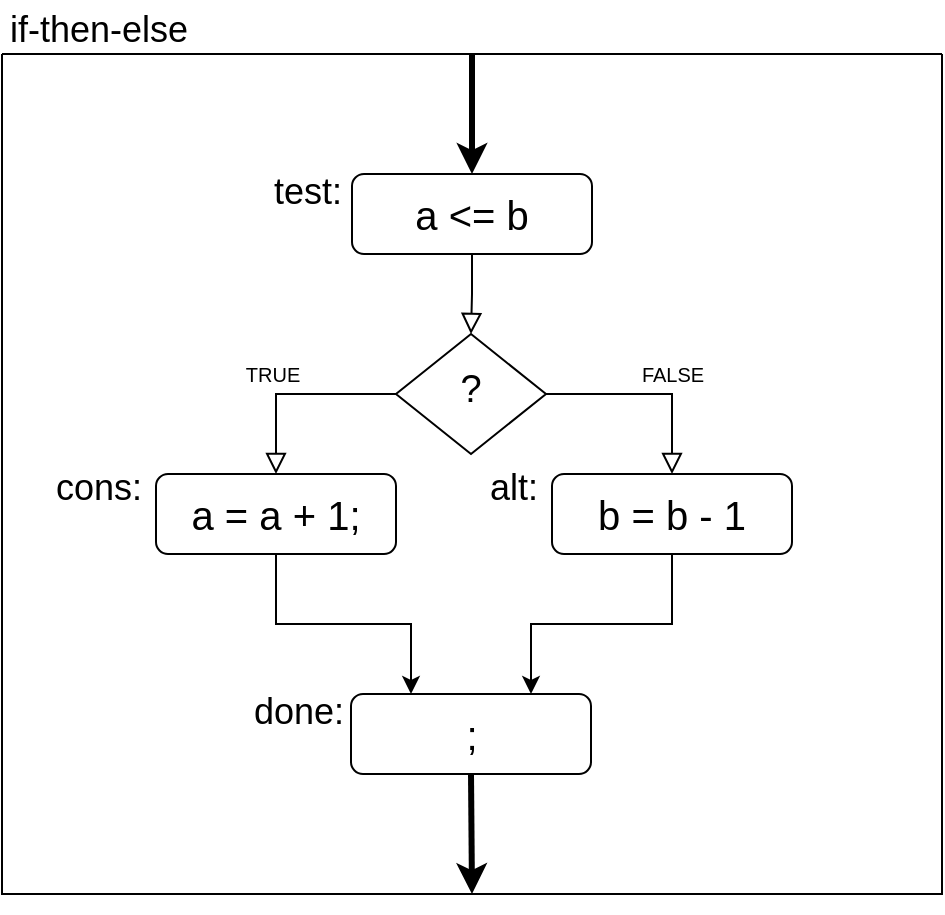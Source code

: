 <mxfile version="23.0.2" type="device">
  <diagram id="C5RBs43oDa-KdzZeNtuy" name="Page-1">
    <mxGraphModel dx="1767" dy="660" grid="1" gridSize="10" guides="1" tooltips="1" connect="1" arrows="1" fold="1" page="1" pageScale="1" pageWidth="827" pageHeight="1169" math="0" shadow="0">
      <root>
        <mxCell id="WIyWlLk6GJQsqaUBKTNV-0" />
        <mxCell id="WIyWlLk6GJQsqaUBKTNV-1" parent="WIyWlLk6GJQsqaUBKTNV-0" />
        <mxCell id="WIyWlLk6GJQsqaUBKTNV-2" value="" style="rounded=0;html=1;jettySize=auto;orthogonalLoop=1;fontSize=19;endArrow=block;endFill=0;endSize=8;strokeWidth=1;shadow=0;labelBackgroundColor=none;edgeStyle=orthogonalEdgeStyle;" parent="WIyWlLk6GJQsqaUBKTNV-1" source="WIyWlLk6GJQsqaUBKTNV-3" target="WIyWlLk6GJQsqaUBKTNV-6" edge="1">
          <mxGeometry relative="1" as="geometry" />
        </mxCell>
        <mxCell id="WIyWlLk6GJQsqaUBKTNV-3" value="a &amp;lt;= b" style="rounded=1;whiteSpace=wrap;html=1;fontSize=20;glass=0;strokeWidth=1;shadow=0;" parent="WIyWlLk6GJQsqaUBKTNV-1" vertex="1">
          <mxGeometry x="160" y="90" width="120" height="40" as="geometry" />
        </mxCell>
        <mxCell id="WIyWlLk6GJQsqaUBKTNV-5" value="FALSE" style="edgeStyle=orthogonalEdgeStyle;rounded=0;html=1;jettySize=auto;orthogonalLoop=1;fontSize=10;endArrow=block;endFill=0;endSize=8;strokeWidth=1;shadow=0;labelBackgroundColor=none;" parent="WIyWlLk6GJQsqaUBKTNV-1" source="WIyWlLk6GJQsqaUBKTNV-6" target="WIyWlLk6GJQsqaUBKTNV-7" edge="1">
          <mxGeometry x="0.223" y="-10" relative="1" as="geometry">
            <mxPoint x="10" y="-10" as="offset" />
          </mxGeometry>
        </mxCell>
        <mxCell id="WIyWlLk6GJQsqaUBKTNV-6" value="?" style="rhombus;whiteSpace=wrap;html=1;shadow=0;fontFamily=Helvetica;fontSize=19;align=center;strokeWidth=1;spacing=6;spacingTop=-4;" parent="WIyWlLk6GJQsqaUBKTNV-1" vertex="1">
          <mxGeometry x="182" y="170" width="75" height="60" as="geometry" />
        </mxCell>
        <mxCell id="71bekDJJ-4WsZVLO5X7j-1" style="edgeStyle=orthogonalEdgeStyle;rounded=0;orthogonalLoop=1;jettySize=auto;html=1;entryX=0.75;entryY=0;entryDx=0;entryDy=0;fontSize=19;" parent="WIyWlLk6GJQsqaUBKTNV-1" source="WIyWlLk6GJQsqaUBKTNV-7" target="WIyWlLk6GJQsqaUBKTNV-12" edge="1">
          <mxGeometry relative="1" as="geometry" />
        </mxCell>
        <mxCell id="WIyWlLk6GJQsqaUBKTNV-7" value="b = b - 1" style="rounded=1;whiteSpace=wrap;html=1;fontSize=20;glass=0;strokeWidth=1;shadow=0;" parent="WIyWlLk6GJQsqaUBKTNV-1" vertex="1">
          <mxGeometry x="260" y="240" width="120" height="40" as="geometry" />
        </mxCell>
        <mxCell id="WIyWlLk6GJQsqaUBKTNV-8" value="&lt;font style=&quot;font-size: 10px;&quot;&gt;TRUE&lt;/font&gt;" style="rounded=0;html=1;jettySize=auto;orthogonalLoop=1;fontSize=10;endArrow=block;endFill=0;endSize=8;strokeWidth=1;shadow=0;labelBackgroundColor=none;edgeStyle=orthogonalEdgeStyle;exitX=0;exitY=0.5;exitDx=0;exitDy=0;" parent="WIyWlLk6GJQsqaUBKTNV-1" source="WIyWlLk6GJQsqaUBKTNV-6" target="WIyWlLk6GJQsqaUBKTNV-11" edge="1">
          <mxGeometry x="0.2" y="-10" relative="1" as="geometry">
            <mxPoint x="8" y="-10" as="offset" />
            <mxPoint x="140" y="260" as="sourcePoint" />
          </mxGeometry>
        </mxCell>
        <mxCell id="71bekDJJ-4WsZVLO5X7j-0" style="edgeStyle=orthogonalEdgeStyle;rounded=0;orthogonalLoop=1;jettySize=auto;html=1;entryX=0.25;entryY=0;entryDx=0;entryDy=0;fontSize=19;" parent="WIyWlLk6GJQsqaUBKTNV-1" source="WIyWlLk6GJQsqaUBKTNV-11" target="WIyWlLk6GJQsqaUBKTNV-12" edge="1">
          <mxGeometry relative="1" as="geometry" />
        </mxCell>
        <mxCell id="WIyWlLk6GJQsqaUBKTNV-11" value="a = a + 1;" style="rounded=1;whiteSpace=wrap;html=1;fontSize=20;glass=0;strokeWidth=1;shadow=0;" parent="WIyWlLk6GJQsqaUBKTNV-1" vertex="1">
          <mxGeometry x="62" y="240" width="120" height="40" as="geometry" />
        </mxCell>
        <mxCell id="WIyWlLk6GJQsqaUBKTNV-12" value=";" style="rounded=1;whiteSpace=wrap;html=1;fontSize=20;glass=0;strokeWidth=1;shadow=0;" parent="WIyWlLk6GJQsqaUBKTNV-1" vertex="1">
          <mxGeometry x="159.5" y="350" width="120" height="40" as="geometry" />
        </mxCell>
        <mxCell id="71bekDJJ-4WsZVLO5X7j-3" style="edgeStyle=orthogonalEdgeStyle;rounded=0;orthogonalLoop=1;jettySize=auto;html=1;entryX=0.5;entryY=0;entryDx=0;entryDy=0;strokeWidth=3;" parent="WIyWlLk6GJQsqaUBKTNV-1" source="71bekDJJ-4WsZVLO5X7j-2" target="WIyWlLk6GJQsqaUBKTNV-3" edge="1">
          <mxGeometry relative="1" as="geometry" />
        </mxCell>
        <mxCell id="71bekDJJ-4WsZVLO5X7j-2" value="" style="swimlane;startSize=0;" parent="WIyWlLk6GJQsqaUBKTNV-1" vertex="1">
          <mxGeometry x="-15" y="30" width="470" height="420" as="geometry">
            <mxRectangle x="40" y="40" width="50" height="40" as="alternateBounds" />
          </mxGeometry>
        </mxCell>
        <mxCell id="71bekDJJ-4WsZVLO5X7j-11" value="test:" style="text;html=1;strokeColor=none;fillColor=none;align=left;verticalAlign=middle;whiteSpace=wrap;rounded=0;fontSize=18;" parent="71bekDJJ-4WsZVLO5X7j-2" vertex="1">
          <mxGeometry x="134" y="54" width="51" height="30" as="geometry" />
        </mxCell>
        <mxCell id="71bekDJJ-4WsZVLO5X7j-12" value="cons:" style="text;html=1;strokeColor=none;fillColor=none;align=left;verticalAlign=middle;whiteSpace=wrap;rounded=0;fontSize=18;" parent="71bekDJJ-4WsZVLO5X7j-2" vertex="1">
          <mxGeometry x="25" y="202" width="60" height="30" as="geometry" />
        </mxCell>
        <mxCell id="71bekDJJ-4WsZVLO5X7j-13" value="alt:" style="text;html=1;strokeColor=none;fillColor=none;align=left;verticalAlign=middle;whiteSpace=wrap;rounded=0;fontSize=18;" parent="71bekDJJ-4WsZVLO5X7j-2" vertex="1">
          <mxGeometry x="242" y="202" width="40" height="30" as="geometry" />
        </mxCell>
        <mxCell id="71bekDJJ-4WsZVLO5X7j-14" value="done:" style="text;html=1;strokeColor=none;fillColor=none;align=left;verticalAlign=middle;whiteSpace=wrap;rounded=0;fontSize=18;" parent="71bekDJJ-4WsZVLO5X7j-2" vertex="1">
          <mxGeometry x="124" y="314" width="50" height="30" as="geometry" />
        </mxCell>
        <mxCell id="71bekDJJ-4WsZVLO5X7j-8" style="rounded=0;orthogonalLoop=1;jettySize=auto;html=1;strokeWidth=3;exitX=0.5;exitY=1;exitDx=0;exitDy=0;entryX=0.5;entryY=1;entryDx=0;entryDy=0;" parent="WIyWlLk6GJQsqaUBKTNV-1" source="WIyWlLk6GJQsqaUBKTNV-12" target="71bekDJJ-4WsZVLO5X7j-2" edge="1">
          <mxGeometry relative="1" as="geometry">
            <mxPoint x="315" y="217" as="sourcePoint" />
            <mxPoint x="280" y="490" as="targetPoint" />
          </mxGeometry>
        </mxCell>
        <mxCell id="71bekDJJ-4WsZVLO5X7j-10" value="if-then-else" style="text;html=1;strokeColor=none;fillColor=none;align=left;verticalAlign=middle;whiteSpace=wrap;rounded=0;fontSize=18;" parent="WIyWlLk6GJQsqaUBKTNV-1" vertex="1">
          <mxGeometry x="-13" y="3" width="110" height="30" as="geometry" />
        </mxCell>
      </root>
    </mxGraphModel>
  </diagram>
</mxfile>
